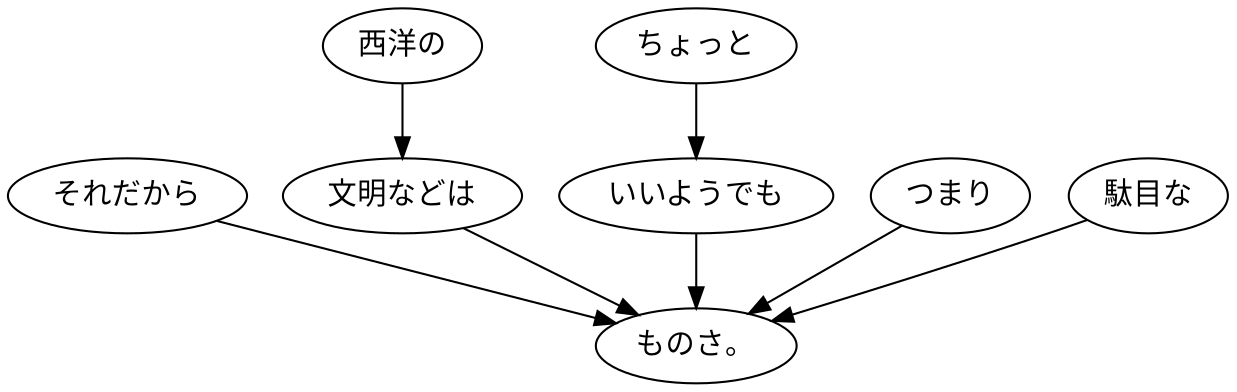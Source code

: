 digraph graph8852 {
	node0 [label="それだから"];
	node1 [label="西洋の"];
	node2 [label="文明などは"];
	node3 [label="ちょっと"];
	node4 [label="いいようでも"];
	node5 [label="つまり"];
	node6 [label="駄目な"];
	node7 [label="ものさ。"];
	node0 -> node7;
	node1 -> node2;
	node2 -> node7;
	node3 -> node4;
	node4 -> node7;
	node5 -> node7;
	node6 -> node7;
}
